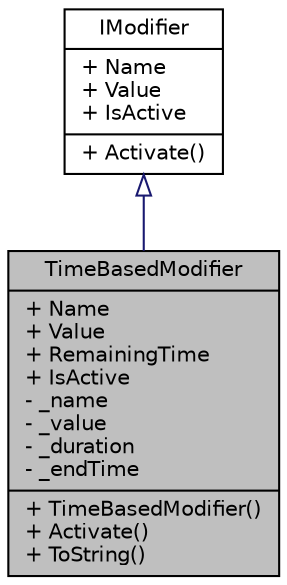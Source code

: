 digraph "TimeBasedModifier"
{
 // INTERACTIVE_SVG=YES
  edge [fontname="Helvetica",fontsize="10",labelfontname="Helvetica",labelfontsize="10"];
  node [fontname="Helvetica",fontsize="10",shape=record];
  Node1 [label="{TimeBasedModifier\n|+ Name\l+ Value\l+ RemainingTime\l+ IsActive\l- _name\l- _value\l- _duration\l- _endTime\l|+ TimeBasedModifier()\l+ Activate()\l+ ToString()\l}",height=0.2,width=0.4,color="black", fillcolor="grey75", style="filled" fontcolor="black"];
  Node2 -> Node1 [dir="back",color="midnightblue",fontsize="10",style="solid",arrowtail="onormal",fontname="Helvetica"];
  Node2 [label="{IModifier\n|+ Name\l+ Value\l+ IsActive\l|+ Activate()\l}",height=0.2,width=0.4,color="black", fillcolor="white", style="filled",URL="$d5/dc3/interface_action_rpg_kit_1_1_character_1_1_attribute_1_1_i_modifier.xhtml",tooltip="Interface for modifiers that alter an attribute. "];
}
